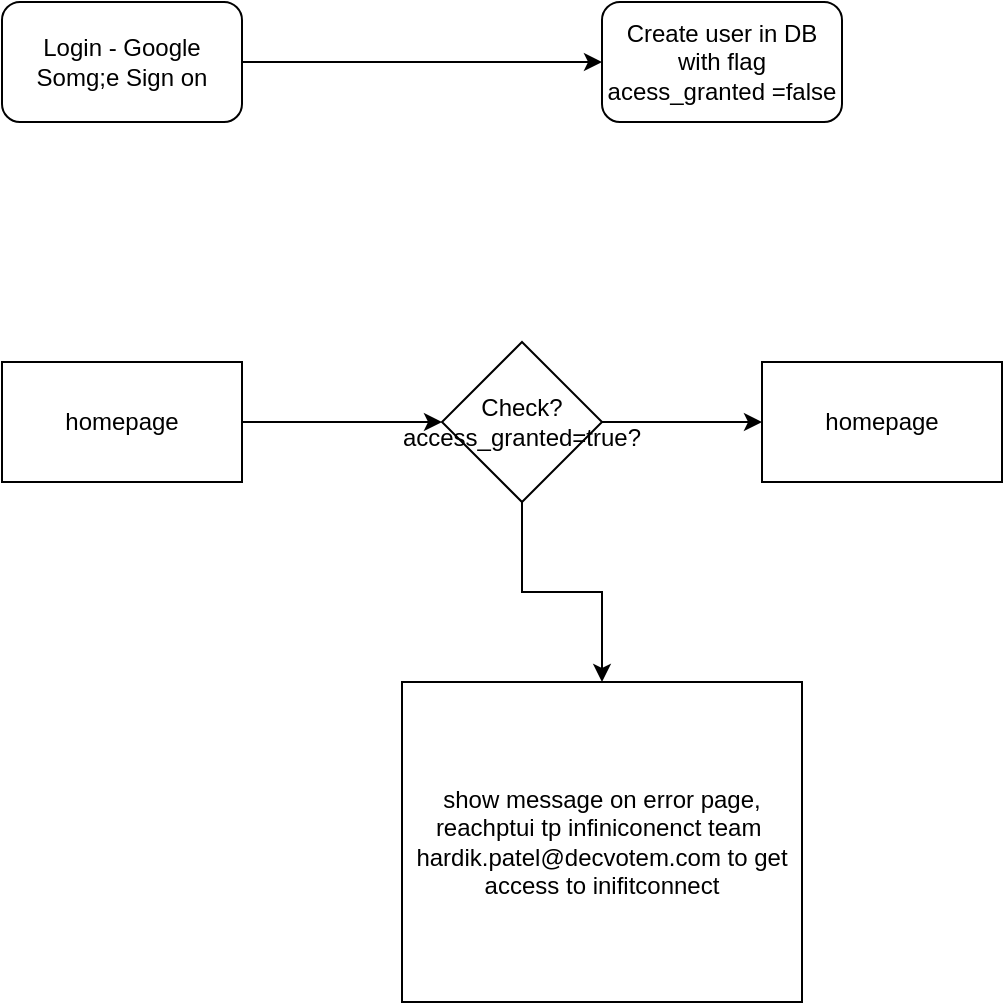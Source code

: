 <mxfile version="23.0.2" type="device">
  <diagram name="Page-1" id="uRciJI6UTiZAOhUQbsgc">
    <mxGraphModel dx="1332" dy="1018" grid="1" gridSize="10" guides="1" tooltips="1" connect="1" arrows="1" fold="1" page="1" pageScale="1" pageWidth="850" pageHeight="1100" math="0" shadow="0">
      <root>
        <mxCell id="0" />
        <mxCell id="1" parent="0" />
        <mxCell id="aj4ELmO6-LV9L3PNddZd-3" value="" style="edgeStyle=orthogonalEdgeStyle;rounded=0;orthogonalLoop=1;jettySize=auto;html=1;" edge="1" parent="1" source="aj4ELmO6-LV9L3PNddZd-1" target="aj4ELmO6-LV9L3PNddZd-2">
          <mxGeometry relative="1" as="geometry" />
        </mxCell>
        <mxCell id="aj4ELmO6-LV9L3PNddZd-1" value="Login - Google Somg;e Sign on" style="rounded=1;whiteSpace=wrap;html=1;" vertex="1" parent="1">
          <mxGeometry x="200" y="330" width="120" height="60" as="geometry" />
        </mxCell>
        <mxCell id="aj4ELmO6-LV9L3PNddZd-2" value="Create user in DB with flag acess_granted =false" style="whiteSpace=wrap;html=1;rounded=1;" vertex="1" parent="1">
          <mxGeometry x="500" y="330" width="120" height="60" as="geometry" />
        </mxCell>
        <mxCell id="aj4ELmO6-LV9L3PNddZd-8" value="" style="edgeStyle=orthogonalEdgeStyle;rounded=0;orthogonalLoop=1;jettySize=auto;html=1;" edge="1" parent="1" source="aj4ELmO6-LV9L3PNddZd-4" target="aj4ELmO6-LV9L3PNddZd-7">
          <mxGeometry relative="1" as="geometry" />
        </mxCell>
        <mxCell id="aj4ELmO6-LV9L3PNddZd-4" value="homepage" style="rounded=0;whiteSpace=wrap;html=1;" vertex="1" parent="1">
          <mxGeometry x="200" y="510" width="120" height="60" as="geometry" />
        </mxCell>
        <mxCell id="aj4ELmO6-LV9L3PNddZd-10" value="" style="edgeStyle=orthogonalEdgeStyle;rounded=0;orthogonalLoop=1;jettySize=auto;html=1;" edge="1" parent="1" source="aj4ELmO6-LV9L3PNddZd-7" target="aj4ELmO6-LV9L3PNddZd-9">
          <mxGeometry relative="1" as="geometry" />
        </mxCell>
        <mxCell id="aj4ELmO6-LV9L3PNddZd-12" value="" style="edgeStyle=orthogonalEdgeStyle;rounded=0;orthogonalLoop=1;jettySize=auto;html=1;" edge="1" parent="1" source="aj4ELmO6-LV9L3PNddZd-7" target="aj4ELmO6-LV9L3PNddZd-11">
          <mxGeometry relative="1" as="geometry" />
        </mxCell>
        <mxCell id="aj4ELmO6-LV9L3PNddZd-7" value="Check? access_granted=true?" style="rhombus;whiteSpace=wrap;html=1;rounded=0;" vertex="1" parent="1">
          <mxGeometry x="420" y="500" width="80" height="80" as="geometry" />
        </mxCell>
        <mxCell id="aj4ELmO6-LV9L3PNddZd-9" value="homepage" style="whiteSpace=wrap;html=1;rounded=0;" vertex="1" parent="1">
          <mxGeometry x="580" y="510" width="120" height="60" as="geometry" />
        </mxCell>
        <mxCell id="aj4ELmO6-LV9L3PNddZd-11" value="show message on error page, reachptui tp infiniconenct team&amp;nbsp;&lt;br&gt;hardik.patel@decvotem.com to get access to inifitconnect" style="whiteSpace=wrap;html=1;rounded=0;" vertex="1" parent="1">
          <mxGeometry x="400" y="670" width="200" height="160" as="geometry" />
        </mxCell>
      </root>
    </mxGraphModel>
  </diagram>
</mxfile>

